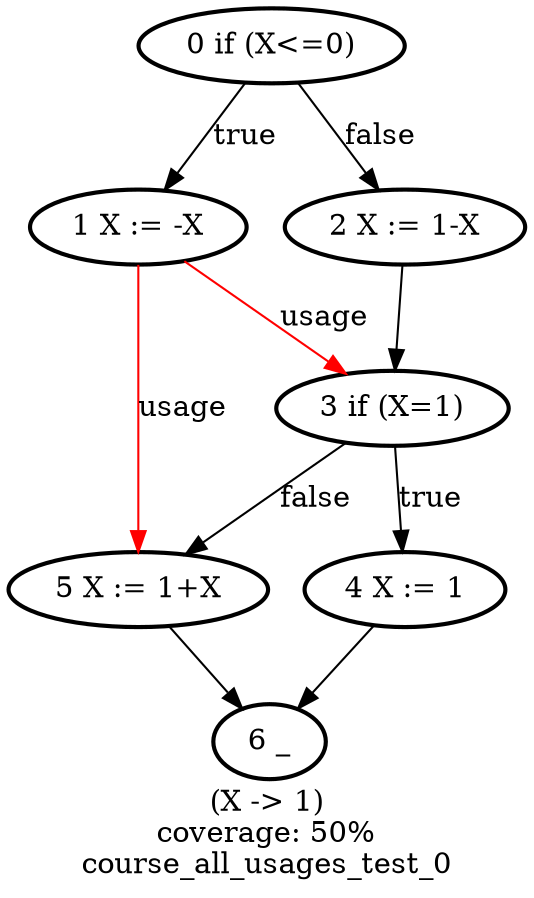 digraph course_all_usages_test_0 {
	label = "(X -> 1)
coverage: 50%
course_all_usages_test_0"
	"1 X := -X" [style = bold]
	"2 X := 1-X" -> "3 if (X=1)"
	"4 X := 1" -> "6 _"
	"5 X := 1+X" [style = bold]
	"3 if (X=1)" [style = bold]
	"4 X := 1" [style = bold]
	"6 _" [style = bold]
	"1 X := -X" -> "5 X := 1+X" [label = usage, color = red]
	"2 X := 1-X" [style = bold]
	"3 if (X=1)" -> "5 X := 1+X" [label = false]
	"0 if (X<=0)" -> "1 X := -X" [label = true]
	"5 X := 1+X" -> "6 _"
	"0 if (X<=0)" [style = bold]
	"1 X := -X" -> "3 if (X=1)" [label = usage, color = red]
	"0 if (X<=0)" -> "2 X := 1-X" [label = false]
	"3 if (X=1)" -> "4 X := 1" [label = true]
}